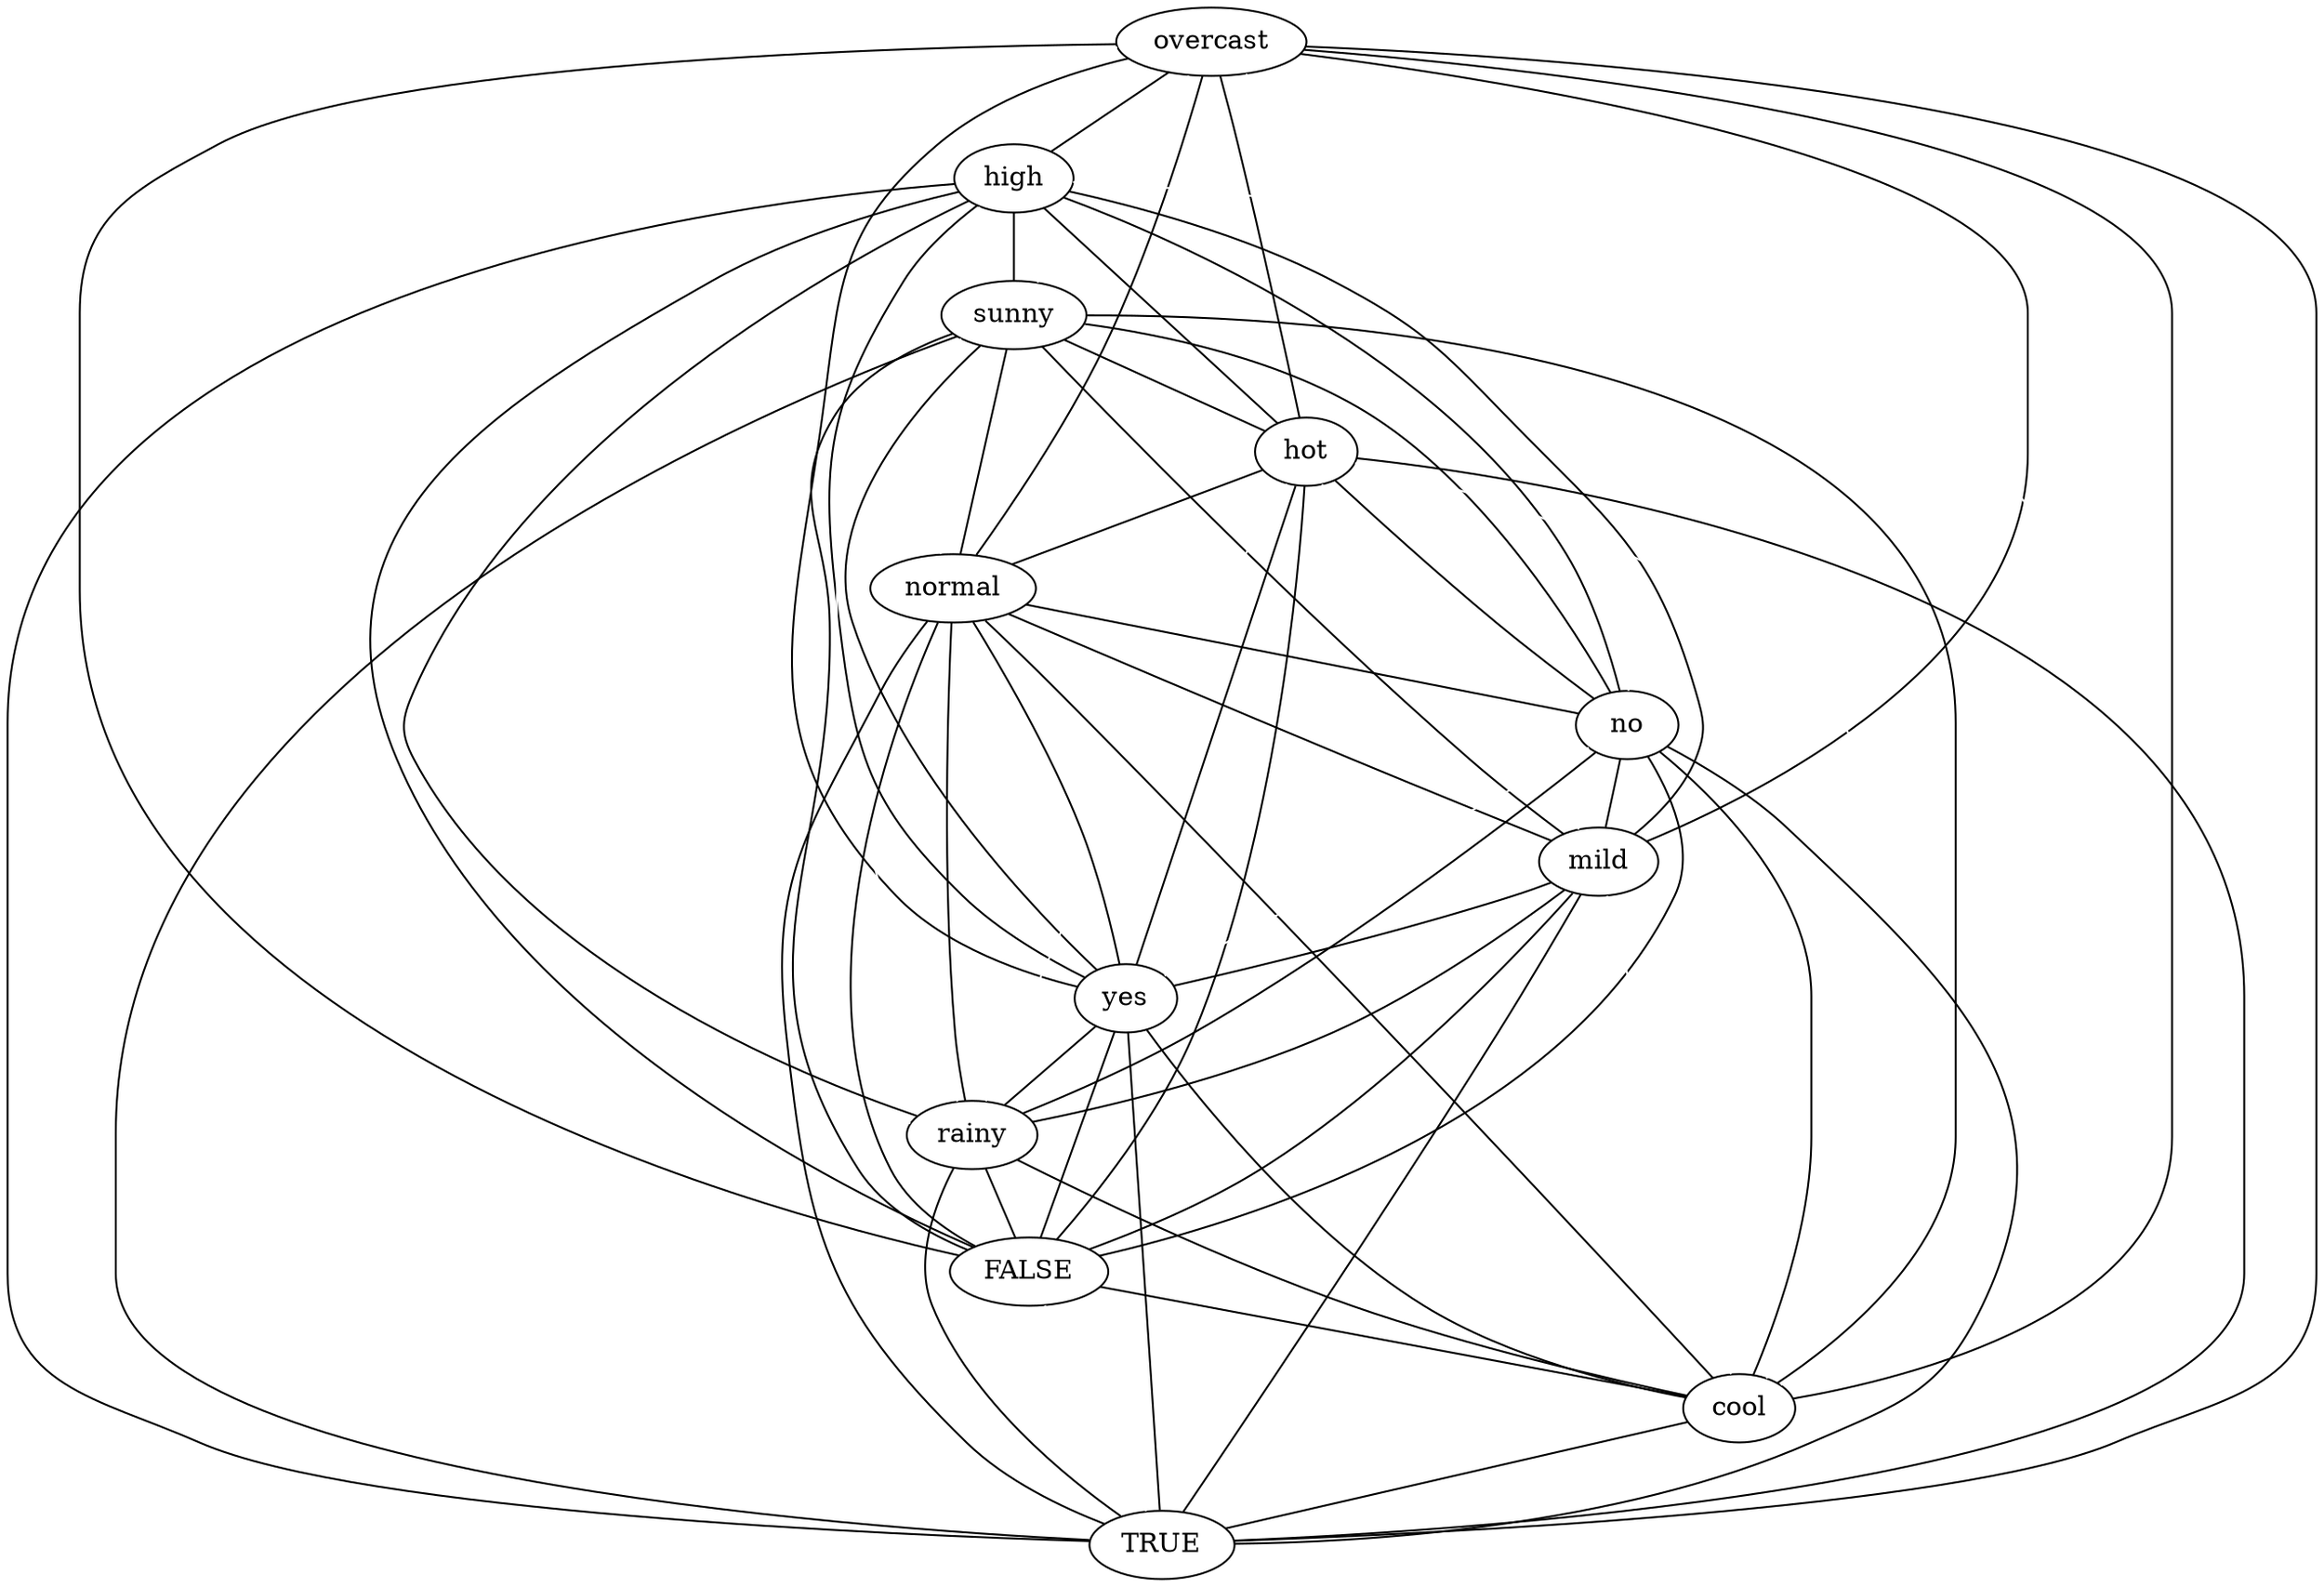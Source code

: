 strict graph "" {
overcast;
high;
sunny;
hot;
normal;
no;
mild;
yes;
rainy;
FALSE;
cool;
TRUE;
overcast -- high  [color=black];
overcast -- no  [color=white];
overcast -- mild  [color=black];
overcast -- yes  [color=black];
overcast -- hot  [color=black];
overcast -- rainy  [color=white];
overcast -- FALSE  [color=black];
overcast -- normal  [color=black];
overcast -- cool  [color=black];
overcast -- sunny  [color=white];
overcast -- TRUE  [color=black];
high -- no  [color=black];
high -- mild  [color=black];
high -- yes  [color=black];
high -- hot  [color=black];
high -- rainy  [color=black];
high -- FALSE  [color=black];
high -- normal  [color=white];
high -- cool  [color=white];
high -- sunny  [color=black];
high -- TRUE  [color=black];
sunny -- mild  [color=black];
sunny -- yes  [color=black];
sunny -- hot  [color=black];
sunny -- rainy  [color=white];
sunny -- normal  [color=black];
sunny -- cool  [color=black];
sunny -- FALSE  [color=black];
sunny -- no  [color=black];
sunny -- TRUE  [color=black];
hot -- mild  [color=white];
hot -- yes  [color=black];
hot -- rainy  [color=white];
hot -- FALSE  [color=black];
hot -- normal  [color=black];
hot -- cool  [color=white];
hot -- no  [color=black];
hot -- TRUE  [color=black];
normal -- mild  [color=black];
normal -- yes  [color=black];
normal -- rainy  [color=black];
normal -- FALSE  [color=black];
normal -- cool  [color=black];
normal -- no  [color=black];
normal -- TRUE  [color=black];
no -- mild  [color=black];
no -- yes  [color=white];
no -- rainy  [color=black];
no -- FALSE  [color=black];
no -- cool  [color=black];
no -- TRUE  [color=black];
mild -- yes  [color=black];
mild -- rainy  [color=black];
mild -- FALSE  [color=black];
mild -- cool  [color=white];
mild -- TRUE  [color=black];
yes -- rainy  [color=black];
yes -- FALSE  [color=black];
yes -- cool  [color=black];
yes -- TRUE  [color=black];
rainy -- TRUE  [color=black];
rainy -- FALSE  [color=black];
rainy -- cool  [color=black];
FALSE -- cool  [color=black];
FALSE -- TRUE  [color=white];
cool -- TRUE  [color=black];
}
